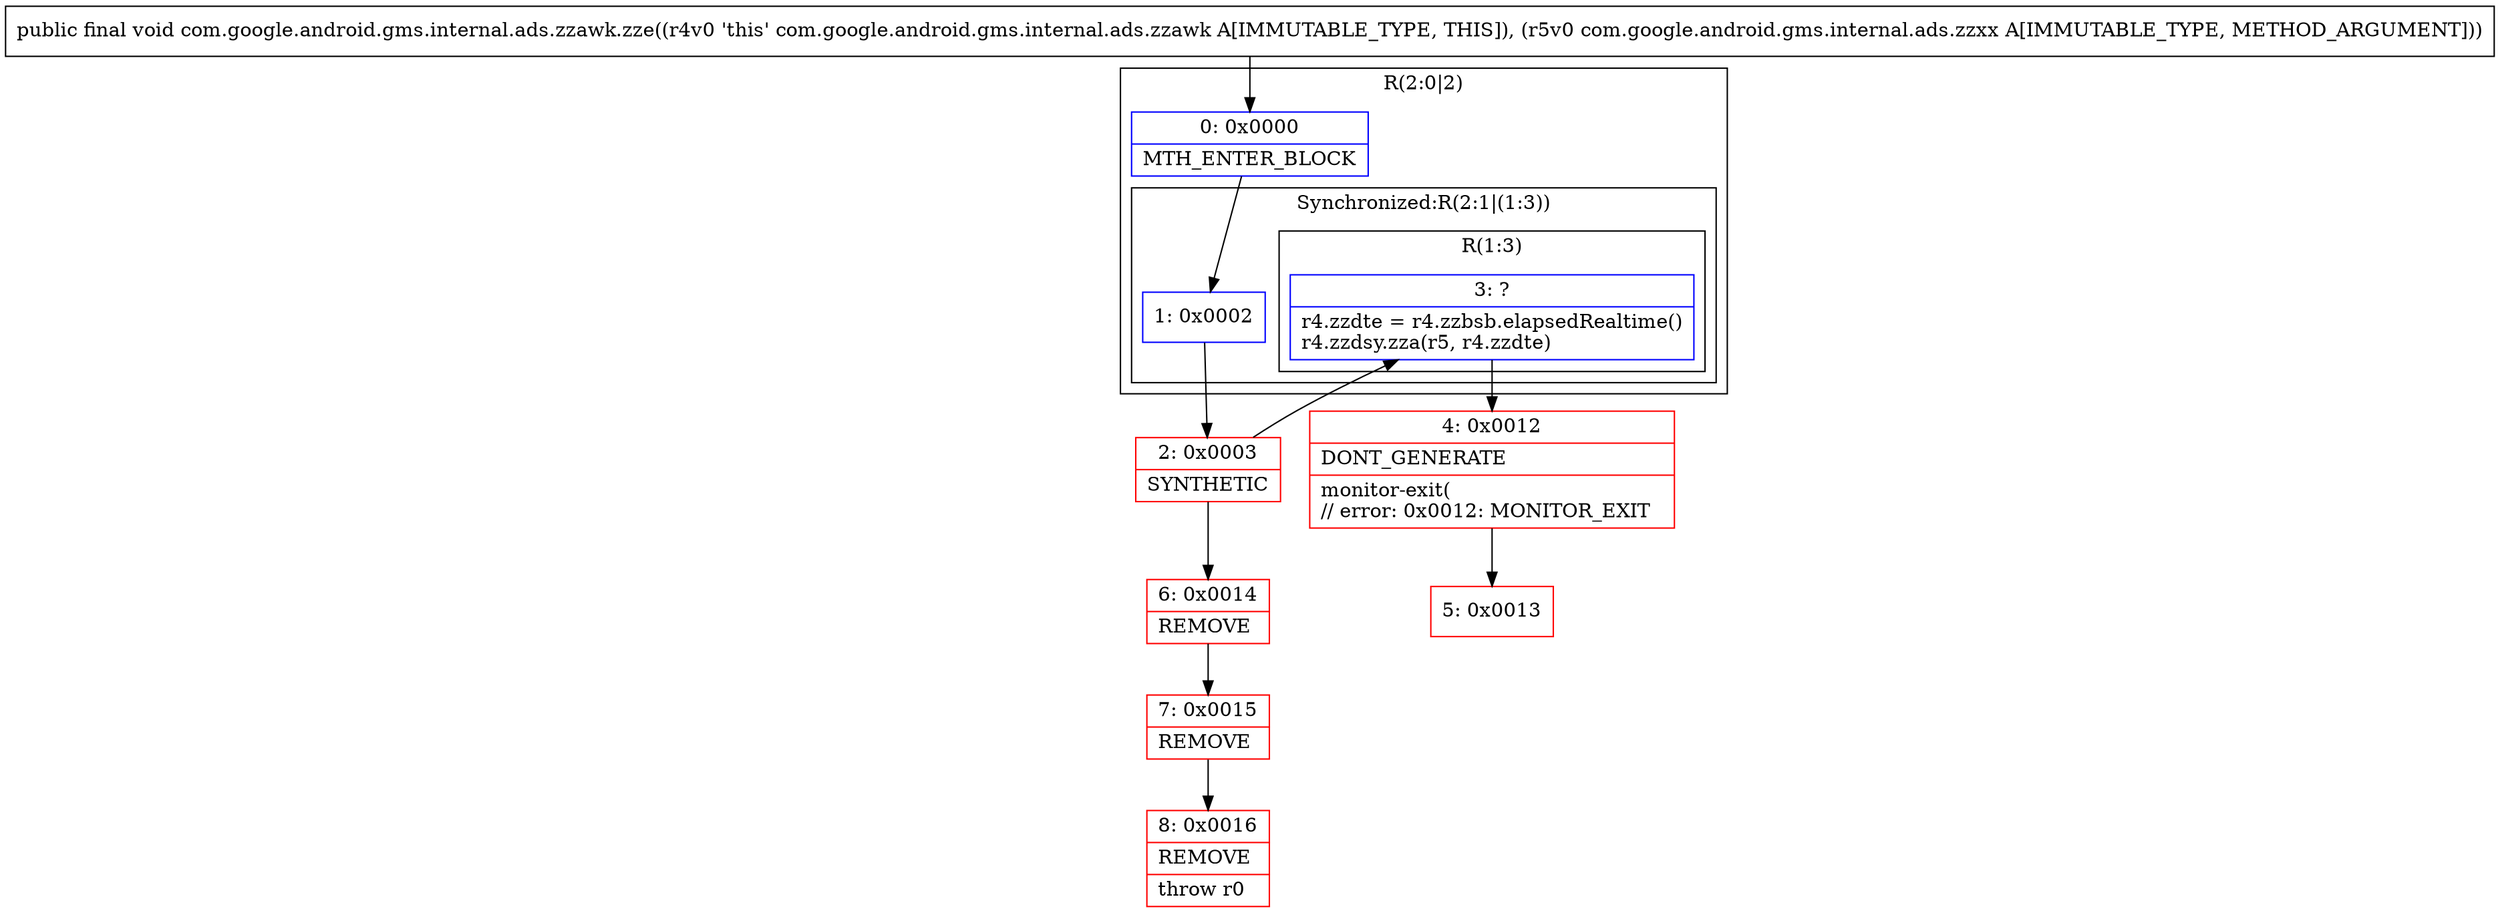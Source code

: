 digraph "CFG forcom.google.android.gms.internal.ads.zzawk.zze(Lcom\/google\/android\/gms\/internal\/ads\/zzxx;)V" {
subgraph cluster_Region_958899662 {
label = "R(2:0|2)";
node [shape=record,color=blue];
Node_0 [shape=record,label="{0\:\ 0x0000|MTH_ENTER_BLOCK\l}"];
subgraph cluster_SynchronizedRegion_320088939 {
label = "Synchronized:R(2:1|(1:3))";
node [shape=record,color=blue];
Node_1 [shape=record,label="{1\:\ 0x0002}"];
subgraph cluster_Region_1132343495 {
label = "R(1:3)";
node [shape=record,color=blue];
Node_3 [shape=record,label="{3\:\ ?|r4.zzdte = r4.zzbsb.elapsedRealtime()\lr4.zzdsy.zza(r5, r4.zzdte)\l}"];
}
}
}
Node_2 [shape=record,color=red,label="{2\:\ 0x0003|SYNTHETIC\l}"];
Node_4 [shape=record,color=red,label="{4\:\ 0x0012|DONT_GENERATE\l|monitor\-exit(\l\/\/ error: 0x0012: MONITOR_EXIT  \l}"];
Node_5 [shape=record,color=red,label="{5\:\ 0x0013}"];
Node_6 [shape=record,color=red,label="{6\:\ 0x0014|REMOVE\l}"];
Node_7 [shape=record,color=red,label="{7\:\ 0x0015|REMOVE\l}"];
Node_8 [shape=record,color=red,label="{8\:\ 0x0016|REMOVE\l|throw r0\l}"];
MethodNode[shape=record,label="{public final void com.google.android.gms.internal.ads.zzawk.zze((r4v0 'this' com.google.android.gms.internal.ads.zzawk A[IMMUTABLE_TYPE, THIS]), (r5v0 com.google.android.gms.internal.ads.zzxx A[IMMUTABLE_TYPE, METHOD_ARGUMENT])) }"];
MethodNode -> Node_0;
Node_0 -> Node_1;
Node_1 -> Node_2;
Node_3 -> Node_4;
Node_2 -> Node_3;
Node_2 -> Node_6;
Node_4 -> Node_5;
Node_6 -> Node_7;
Node_7 -> Node_8;
}


